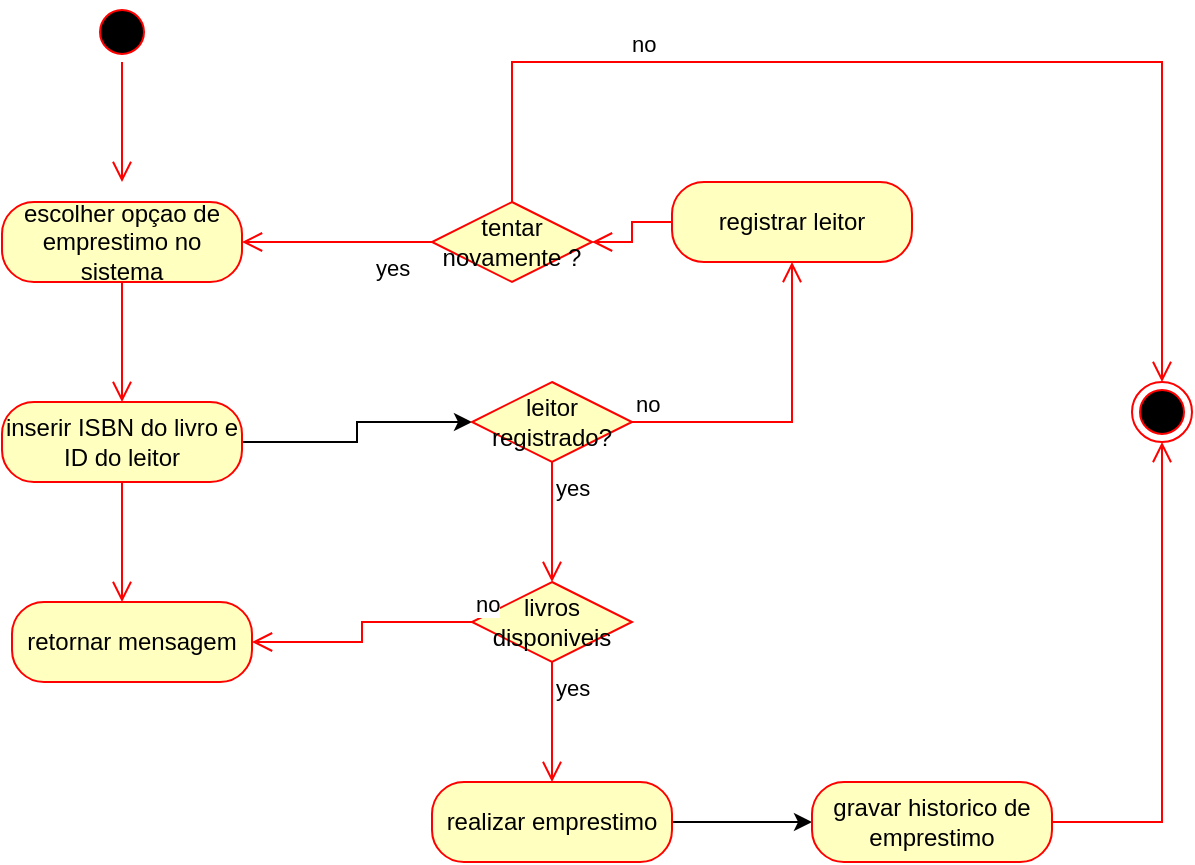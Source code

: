 <mxfile version="21.7.4" type="device">
  <diagram name="Página-1" id="bt9Ovig36shumha8b-t0">
    <mxGraphModel dx="880" dy="470" grid="1" gridSize="10" guides="1" tooltips="1" connect="1" arrows="1" fold="1" page="1" pageScale="1" pageWidth="827" pageHeight="1169" math="0" shadow="0">
      <root>
        <mxCell id="0" />
        <mxCell id="1" parent="0" />
        <mxCell id="u4ERuJzLfWwHfJnMJtCV-1" value="" style="ellipse;html=1;shape=startState;fillColor=#000000;strokeColor=#ff0000;" vertex="1" parent="1">
          <mxGeometry x="100" y="50" width="30" height="30" as="geometry" />
        </mxCell>
        <mxCell id="u4ERuJzLfWwHfJnMJtCV-2" value="" style="edgeStyle=orthogonalEdgeStyle;html=1;verticalAlign=bottom;endArrow=open;endSize=8;strokeColor=#ff0000;rounded=0;" edge="1" source="u4ERuJzLfWwHfJnMJtCV-1" parent="1">
          <mxGeometry relative="1" as="geometry">
            <mxPoint x="115" y="140" as="targetPoint" />
          </mxGeometry>
        </mxCell>
        <mxCell id="u4ERuJzLfWwHfJnMJtCV-3" value="escolher opçao de emprestimo no sistema" style="rounded=1;whiteSpace=wrap;html=1;arcSize=40;fontColor=#000000;fillColor=#ffffc0;strokeColor=#ff0000;" vertex="1" parent="1">
          <mxGeometry x="55" y="150" width="120" height="40" as="geometry" />
        </mxCell>
        <mxCell id="u4ERuJzLfWwHfJnMJtCV-4" value="" style="edgeStyle=orthogonalEdgeStyle;html=1;verticalAlign=bottom;endArrow=open;endSize=8;strokeColor=#ff0000;rounded=0;" edge="1" source="u4ERuJzLfWwHfJnMJtCV-3" parent="1">
          <mxGeometry relative="1" as="geometry">
            <mxPoint x="115" y="250" as="targetPoint" />
          </mxGeometry>
        </mxCell>
        <mxCell id="u4ERuJzLfWwHfJnMJtCV-15" style="edgeStyle=orthogonalEdgeStyle;rounded=0;orthogonalLoop=1;jettySize=auto;html=1;exitX=1;exitY=0.5;exitDx=0;exitDy=0;" edge="1" parent="1" source="u4ERuJzLfWwHfJnMJtCV-5" target="u4ERuJzLfWwHfJnMJtCV-12">
          <mxGeometry relative="1" as="geometry" />
        </mxCell>
        <mxCell id="u4ERuJzLfWwHfJnMJtCV-5" value="inserir ISBN do livro e ID do leitor" style="rounded=1;whiteSpace=wrap;html=1;arcSize=40;fontColor=#000000;fillColor=#ffffc0;strokeColor=#ff0000;" vertex="1" parent="1">
          <mxGeometry x="55" y="250" width="120" height="40" as="geometry" />
        </mxCell>
        <mxCell id="u4ERuJzLfWwHfJnMJtCV-6" value="" style="edgeStyle=orthogonalEdgeStyle;html=1;verticalAlign=bottom;endArrow=open;endSize=8;strokeColor=#ff0000;rounded=0;" edge="1" source="u4ERuJzLfWwHfJnMJtCV-5" parent="1">
          <mxGeometry relative="1" as="geometry">
            <mxPoint x="115" y="350" as="targetPoint" />
          </mxGeometry>
        </mxCell>
        <mxCell id="u4ERuJzLfWwHfJnMJtCV-7" value="tentar novamente ?" style="rhombus;whiteSpace=wrap;html=1;fontColor=#000000;fillColor=#ffffc0;strokeColor=#ff0000;" vertex="1" parent="1">
          <mxGeometry x="270" y="150" width="80" height="40" as="geometry" />
        </mxCell>
        <mxCell id="u4ERuJzLfWwHfJnMJtCV-8" value="no" style="edgeStyle=orthogonalEdgeStyle;html=1;align=left;verticalAlign=bottom;endArrow=open;endSize=8;strokeColor=#ff0000;rounded=0;entryX=0.5;entryY=0;entryDx=0;entryDy=0;" edge="1" source="u4ERuJzLfWwHfJnMJtCV-7" parent="1" target="u4ERuJzLfWwHfJnMJtCV-27">
          <mxGeometry x="-0.54" relative="1" as="geometry">
            <mxPoint x="330" y="40" as="targetPoint" />
            <Array as="points">
              <mxPoint x="310" y="80" />
              <mxPoint x="635" y="80" />
            </Array>
            <mxPoint as="offset" />
          </mxGeometry>
        </mxCell>
        <mxCell id="u4ERuJzLfWwHfJnMJtCV-9" value="yes" style="edgeStyle=orthogonalEdgeStyle;html=1;align=left;verticalAlign=top;endArrow=open;endSize=8;strokeColor=#ff0000;rounded=0;entryX=1;entryY=0.5;entryDx=0;entryDy=0;" edge="1" source="u4ERuJzLfWwHfJnMJtCV-7" parent="1" target="u4ERuJzLfWwHfJnMJtCV-3">
          <mxGeometry x="-0.368" relative="1" as="geometry">
            <mxPoint x="310" y="250" as="targetPoint" />
            <mxPoint as="offset" />
          </mxGeometry>
        </mxCell>
        <mxCell id="u4ERuJzLfWwHfJnMJtCV-10" value="registrar leitor" style="rounded=1;whiteSpace=wrap;html=1;arcSize=40;fontColor=#000000;fillColor=#ffffc0;strokeColor=#ff0000;" vertex="1" parent="1">
          <mxGeometry x="390" y="140" width="120" height="40" as="geometry" />
        </mxCell>
        <mxCell id="u4ERuJzLfWwHfJnMJtCV-11" value="" style="edgeStyle=orthogonalEdgeStyle;html=1;verticalAlign=bottom;endArrow=open;endSize=8;strokeColor=#ff0000;rounded=0;entryX=1;entryY=0.5;entryDx=0;entryDy=0;" edge="1" source="u4ERuJzLfWwHfJnMJtCV-10" parent="1" target="u4ERuJzLfWwHfJnMJtCV-7">
          <mxGeometry relative="1" as="geometry">
            <mxPoint x="450" y="240" as="targetPoint" />
          </mxGeometry>
        </mxCell>
        <mxCell id="u4ERuJzLfWwHfJnMJtCV-12" value="leitor registrado?" style="rhombus;whiteSpace=wrap;html=1;fontColor=#000000;fillColor=#ffffc0;strokeColor=#ff0000;" vertex="1" parent="1">
          <mxGeometry x="290" y="240" width="80" height="40" as="geometry" />
        </mxCell>
        <mxCell id="u4ERuJzLfWwHfJnMJtCV-13" value="no" style="edgeStyle=orthogonalEdgeStyle;html=1;align=left;verticalAlign=bottom;endArrow=open;endSize=8;strokeColor=#ff0000;rounded=0;entryX=0.5;entryY=1;entryDx=0;entryDy=0;" edge="1" source="u4ERuJzLfWwHfJnMJtCV-12" parent="1" target="u4ERuJzLfWwHfJnMJtCV-10">
          <mxGeometry x="-1" relative="1" as="geometry">
            <mxPoint x="470" y="260" as="targetPoint" />
          </mxGeometry>
        </mxCell>
        <mxCell id="u4ERuJzLfWwHfJnMJtCV-14" value="yes" style="edgeStyle=orthogonalEdgeStyle;html=1;align=left;verticalAlign=top;endArrow=open;endSize=8;strokeColor=#ff0000;rounded=0;" edge="1" source="u4ERuJzLfWwHfJnMJtCV-12" parent="1">
          <mxGeometry x="-1" relative="1" as="geometry">
            <mxPoint x="330" y="340" as="targetPoint" />
          </mxGeometry>
        </mxCell>
        <mxCell id="u4ERuJzLfWwHfJnMJtCV-16" value="retornar mensagem" style="rounded=1;whiteSpace=wrap;html=1;arcSize=40;fontColor=#000000;fillColor=#ffffc0;strokeColor=#ff0000;" vertex="1" parent="1">
          <mxGeometry x="60" y="350" width="120" height="40" as="geometry" />
        </mxCell>
        <mxCell id="u4ERuJzLfWwHfJnMJtCV-18" value="livros disponiveis" style="rhombus;whiteSpace=wrap;html=1;fontColor=#000000;fillColor=#ffffc0;strokeColor=#ff0000;" vertex="1" parent="1">
          <mxGeometry x="290" y="340" width="80" height="40" as="geometry" />
        </mxCell>
        <mxCell id="u4ERuJzLfWwHfJnMJtCV-19" value="no" style="edgeStyle=orthogonalEdgeStyle;html=1;align=left;verticalAlign=bottom;endArrow=open;endSize=8;strokeColor=#ff0000;rounded=0;" edge="1" source="u4ERuJzLfWwHfJnMJtCV-18" parent="1" target="u4ERuJzLfWwHfJnMJtCV-16">
          <mxGeometry x="-1" relative="1" as="geometry">
            <mxPoint x="470" y="360" as="targetPoint" />
          </mxGeometry>
        </mxCell>
        <mxCell id="u4ERuJzLfWwHfJnMJtCV-20" value="yes" style="edgeStyle=orthogonalEdgeStyle;html=1;align=left;verticalAlign=top;endArrow=open;endSize=8;strokeColor=#ff0000;rounded=0;" edge="1" source="u4ERuJzLfWwHfJnMJtCV-18" parent="1">
          <mxGeometry x="-1" relative="1" as="geometry">
            <mxPoint x="330" y="440" as="targetPoint" />
          </mxGeometry>
        </mxCell>
        <mxCell id="u4ERuJzLfWwHfJnMJtCV-25" style="edgeStyle=orthogonalEdgeStyle;rounded=0;orthogonalLoop=1;jettySize=auto;html=1;exitX=1;exitY=0.5;exitDx=0;exitDy=0;entryX=0;entryY=0.5;entryDx=0;entryDy=0;" edge="1" parent="1" source="u4ERuJzLfWwHfJnMJtCV-21" target="u4ERuJzLfWwHfJnMJtCV-23">
          <mxGeometry relative="1" as="geometry" />
        </mxCell>
        <mxCell id="u4ERuJzLfWwHfJnMJtCV-21" value="realizar emprestimo" style="rounded=1;whiteSpace=wrap;html=1;arcSize=40;fontColor=#000000;fillColor=#ffffc0;strokeColor=#ff0000;" vertex="1" parent="1">
          <mxGeometry x="270" y="440" width="120" height="40" as="geometry" />
        </mxCell>
        <mxCell id="u4ERuJzLfWwHfJnMJtCV-23" value="gravar historico de emprestimo" style="rounded=1;whiteSpace=wrap;html=1;arcSize=40;fontColor=#000000;fillColor=#ffffc0;strokeColor=#ff0000;" vertex="1" parent="1">
          <mxGeometry x="460" y="440" width="120" height="40" as="geometry" />
        </mxCell>
        <mxCell id="u4ERuJzLfWwHfJnMJtCV-24" value="" style="edgeStyle=orthogonalEdgeStyle;html=1;verticalAlign=bottom;endArrow=open;endSize=8;strokeColor=#ff0000;rounded=0;entryX=0.5;entryY=1;entryDx=0;entryDy=0;" edge="1" source="u4ERuJzLfWwHfJnMJtCV-23" parent="1" target="u4ERuJzLfWwHfJnMJtCV-27">
          <mxGeometry relative="1" as="geometry">
            <mxPoint x="520" y="540" as="targetPoint" />
          </mxGeometry>
        </mxCell>
        <mxCell id="u4ERuJzLfWwHfJnMJtCV-27" value="" style="ellipse;html=1;shape=endState;fillColor=#000000;strokeColor=#ff0000;" vertex="1" parent="1">
          <mxGeometry x="620" y="240" width="30" height="30" as="geometry" />
        </mxCell>
      </root>
    </mxGraphModel>
  </diagram>
</mxfile>
